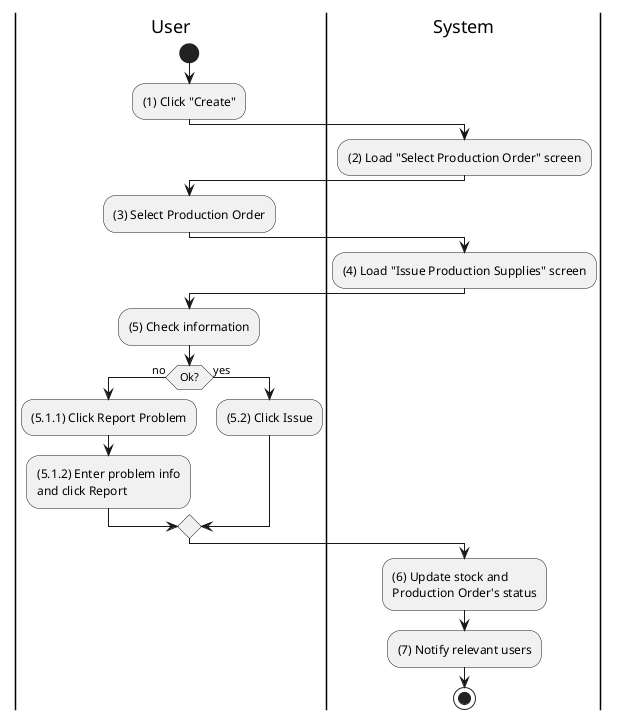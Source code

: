 @startuml inventory-supply-issue
|u|User
|s|System

|u|
start
:(1) Click "Create";

|s|
:(2) Load "Select Production Order" screen;

|u|
:(3) Select Production Order;

|s|
:(4) Load "Issue Production Supplies" screen;

|u|
:(5) Check information;

if (Ok?) then (no)
    |u|
    :(5.1.1) Click Report Problem;
    :(5.1.2) Enter problem info\nand click Report;
else (yes)
    |u|
    :(5.2) Click Issue;
endif

|s|
:(6) Update stock and\nProduction Order's status;
:(7) Notify relevant users;
stop
@enduml